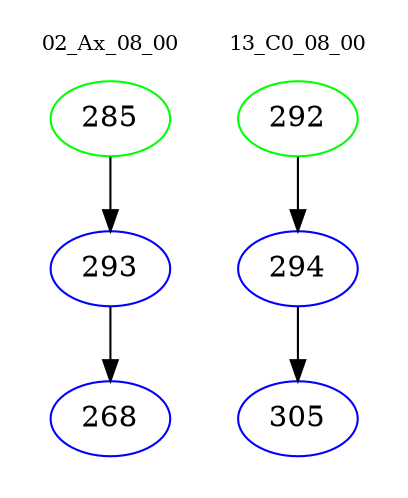 digraph{
subgraph cluster_0 {
color = white
label = "02_Ax_08_00";
fontsize=10;
T0_285 [label="285", color="green"]
T0_285 -> T0_293 [color="black"]
T0_293 [label="293", color="blue"]
T0_293 -> T0_268 [color="black"]
T0_268 [label="268", color="blue"]
}
subgraph cluster_1 {
color = white
label = "13_C0_08_00";
fontsize=10;
T1_292 [label="292", color="green"]
T1_292 -> T1_294 [color="black"]
T1_294 [label="294", color="blue"]
T1_294 -> T1_305 [color="black"]
T1_305 [label="305", color="blue"]
}
}
